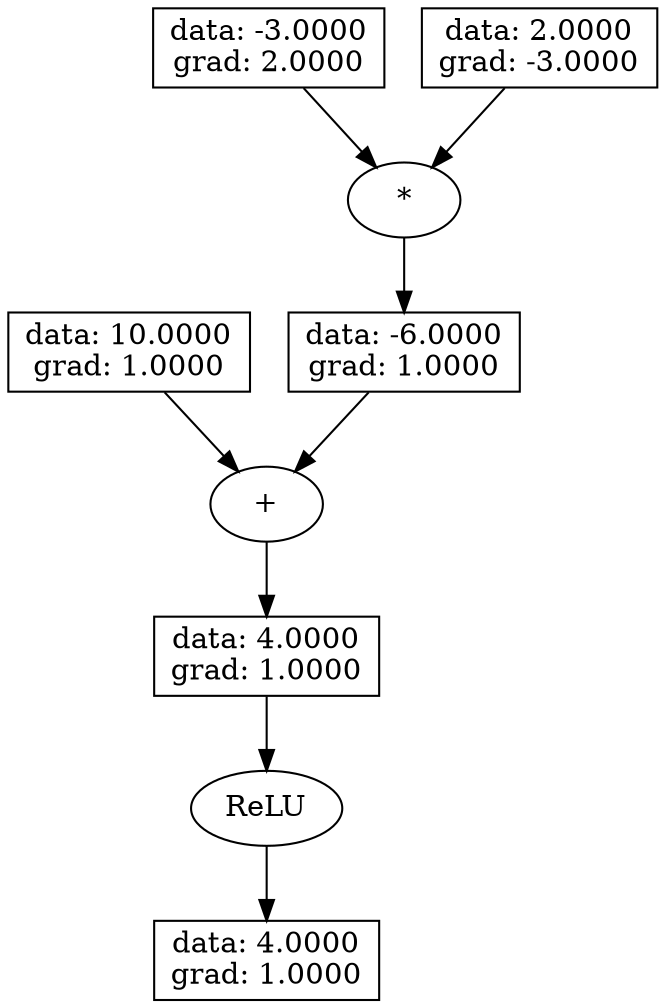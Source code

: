 strict digraph {
4345235984 [label="data: 10.0000\ngrad: 1.0000", shape=box];
4401646720 [label="data: 4.0000\ngrad: 1.0000", shape=box];
"4401646720+" [label="+", shape=ellipse];
4345369456 [label="data: -6.0000\ngrad: 1.0000", shape=box];
4401646912 [label="data: 4.0000\ngrad: 1.0000", shape=box];
"4401646912ReLU" [label=ReLU, shape=ellipse];
"4345369456*" [label="*", shape=ellipse];
4345235840 [label="data: -3.0000\ngrad: 2.0000", shape=box];
4398280688 [label="data: 2.0000\ngrad: -3.0000", shape=box];
4345235984 -> "4401646720+";
4401646720 -> "4401646912ReLU";
"4401646720+" -> 4401646720;
4345369456 -> "4401646720+";
"4401646912ReLU" -> 4401646912;
"4345369456*" -> 4345369456;
4345235840 -> "4345369456*";
4398280688 -> "4345369456*";
}
